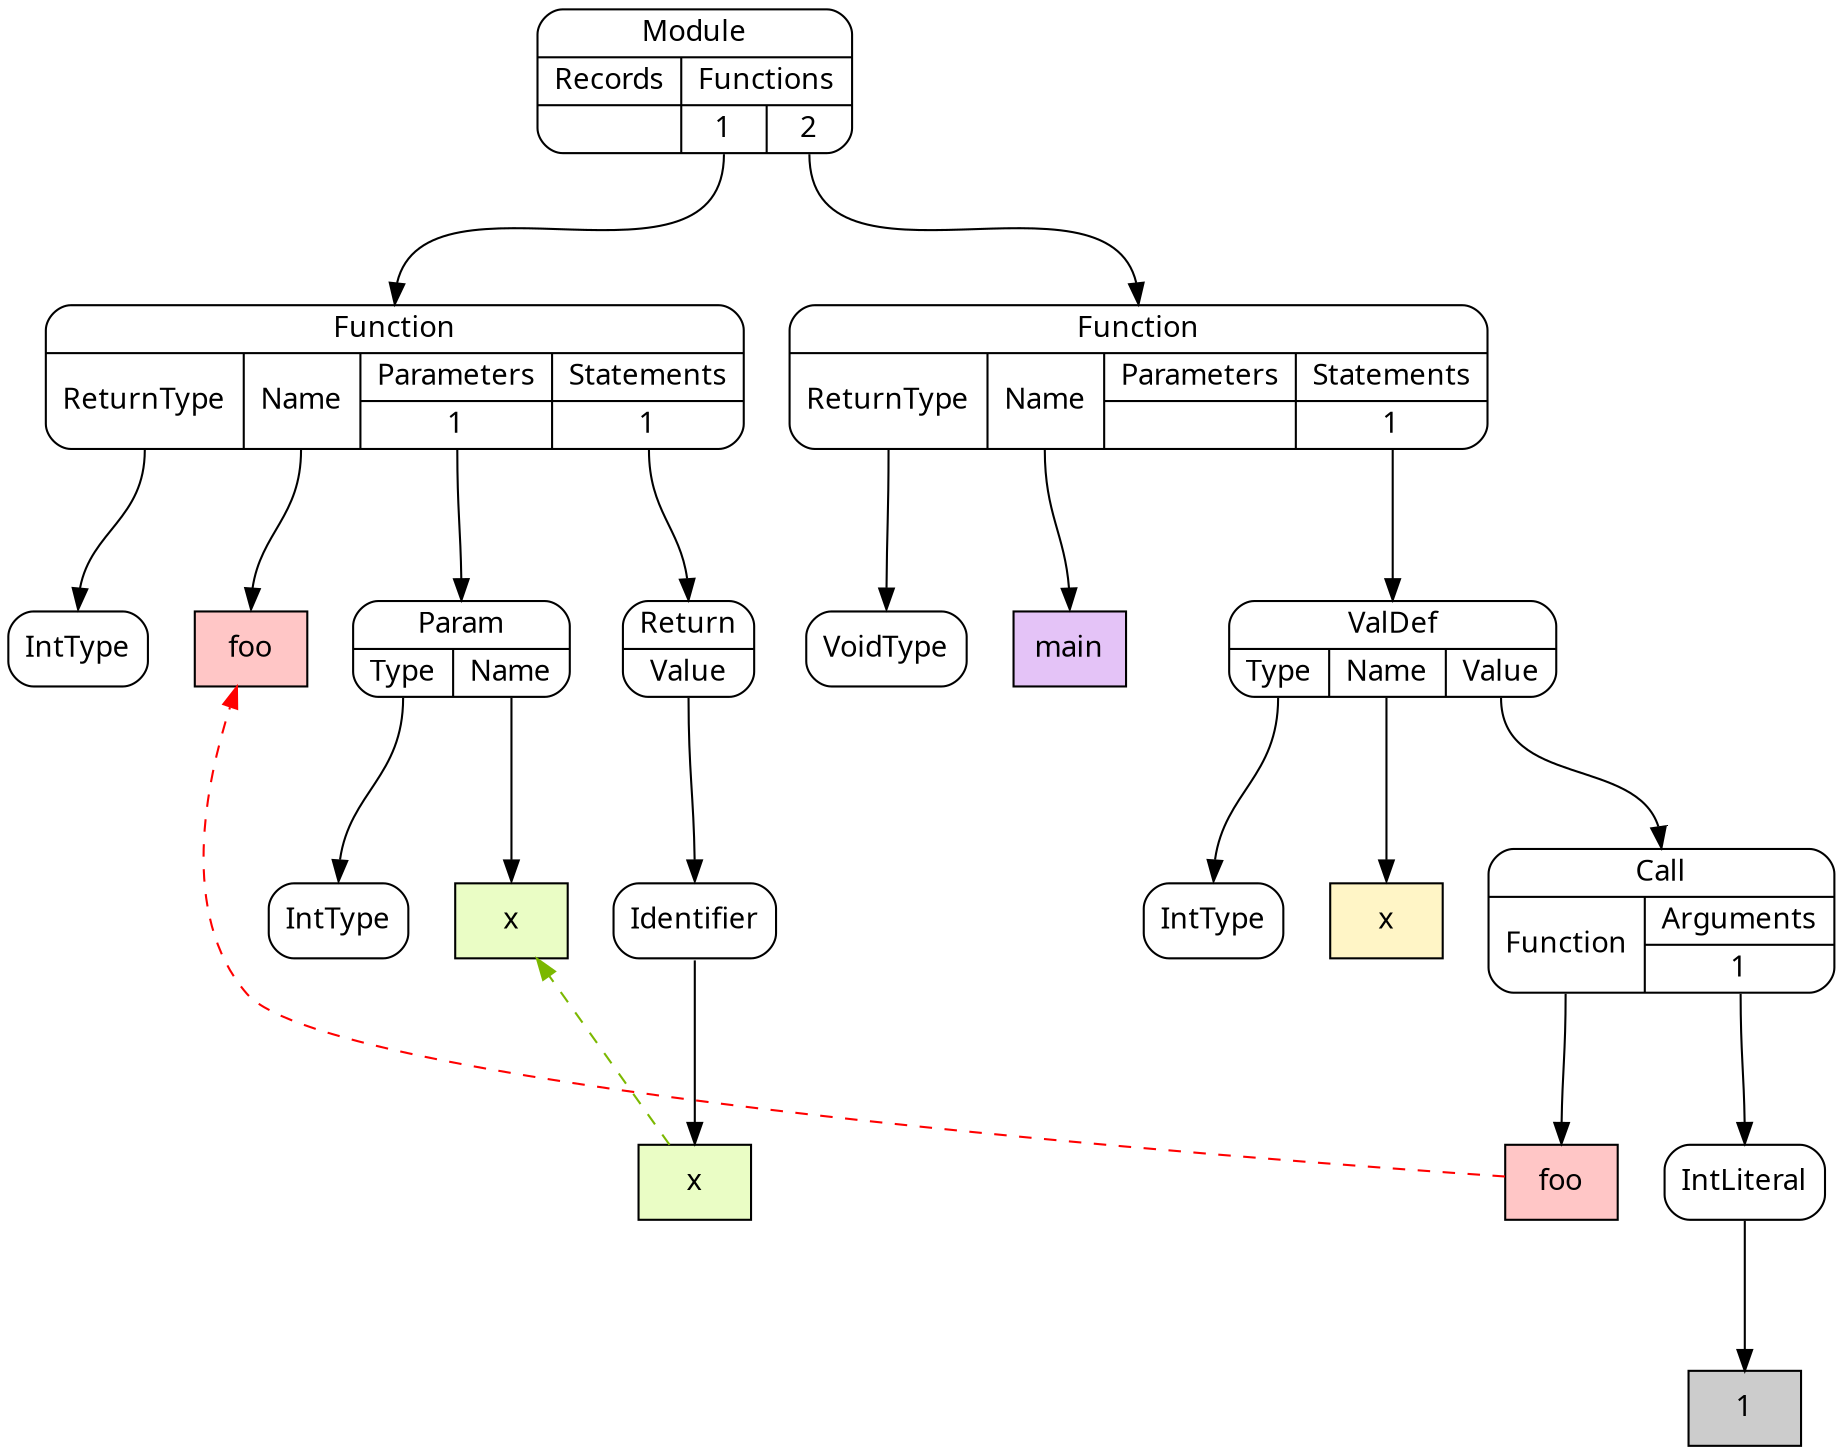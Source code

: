digraph {
node [shape=Mrecord, style=filled, fillcolor=white, fontname="Calibri"];
graph [ordering=out, nodesep=0.3, ranksep=1];

# SimpleNode IntType
node0 [label="IntType", tooltip="IntType"]

# DeclarationLiteral foo
node1 [shape=box, label="foo", fillcolor="#FFC6C6", tooltip="foo"]

# SimpleNode IntType
node2 [label="IntType", tooltip="IntType"]

# DeclarationLiteral x
node3 [shape=box, label="x", fillcolor="#EAFDC5", tooltip="x"]

# PortNode Param
node4:p0:s -> node2:n
node4:p1:s -> node3:n
node4 [label="{Param|{<p0>Type|<p1>Name}}", tooltip="Param"]

# ReferenceLiteral x
node5 -> node3 [style=dashed, constraint=false, color="#7BB800"]
node5 [shape=box, label="x", fillcolor="#EAFDC5", tooltip="x"]

# SimpleNode Identifier
node6:s -> node5:n
node6 [label="Identifier", tooltip="Identifier"]

# PortNode Return
node7:p0:s -> node6:n
node7 [label="{Return|{<p0>Value}}", tooltip="Return"]

# PortNode Function
node8:p0:s -> node0:n
node8:p1:s -> node1:n
node8:p2_0:s -> node4:n
node8:p3_0:s -> node7:n
node8 [label="{Function|{<p0>ReturnType|<p1>Name|{Parameters|{<p2_0>1}}|{Statements|{<p3_0>1}}}}", tooltip="Function"]

# SimpleNode VoidType
node9 [label="VoidType", tooltip="VoidType"]

# DeclarationLiteral main
node10 [shape=box, label="main", fillcolor="#E4C3F7", tooltip="main"]

# SimpleNode IntType
node11 [label="IntType", tooltip="IntType"]

# DeclarationLiteral x
node12 [shape=box, label="x", fillcolor="#FFF5C6", tooltip="x"]

# ReferenceLiteral foo
node13 -> node1 [style=dashed, constraint=false, color="#FF0000"]
node13 [shape=box, label="foo", fillcolor="#FFC6C6", tooltip="foo"]

# Literal 1
node14 [shape=box, label="1", fillcolor="#cccccc", tooltip="1"]

# SimpleNode IntLiteral
node15:s -> node14:n
node15 [label="IntLiteral", tooltip="IntLiteral"]

# PortNode Call
node16:p0:s -> node13:n
node16:p1_0:s -> node15:n
node16 [label="{Call|{<p0>Function|{Arguments|{<p1_0>1}}}}", tooltip="Call"]

# PortNode ValDef
node17:p0:s -> node11:n
node17:p1:s -> node12:n
node17:p2:s -> node16:n
node17 [label="{ValDef|{<p0>Type|<p1>Name|<p2>Value}}", tooltip="ValDef"]

# PortNode Function
node18:p0:s -> node9:n
node18:p1:s -> node10:n
node18:p3_0:s -> node17:n
node18 [label="{Function|{<p0>ReturnType|<p1>Name|{Parameters|{}}|{Statements|{<p3_0>1}}}}", tooltip="Function"]

# PortNode Module
node19:p1_0:s -> node8:n
node19:p1_1:s -> node18:n
node19 [label="{Module|{{Records|{}}|{Functions|{<p1_0>1|<p1_1>2}}}}", tooltip="Module"]

}
